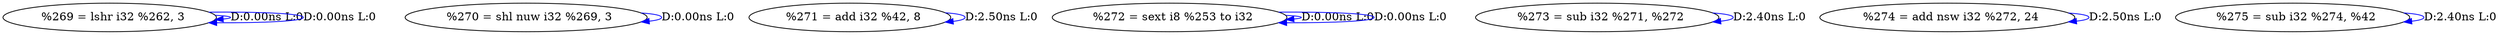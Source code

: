 digraph {
Node0x307c420[label="  %269 = lshr i32 %262, 3"];
Node0x307c420 -> Node0x307c420[label="D:0.00ns L:0",color=blue];
Node0x307c420 -> Node0x307c420[label="D:0.00ns L:0",color=blue];
Node0x307c500[label="  %270 = shl nuw i32 %269, 3"];
Node0x307c500 -> Node0x307c500[label="D:0.00ns L:0",color=blue];
Node0x307c5e0[label="  %271 = add i32 %42, 8"];
Node0x307c5e0 -> Node0x307c5e0[label="D:2.50ns L:0",color=blue];
Node0x307c6c0[label="  %272 = sext i8 %253 to i32"];
Node0x307c6c0 -> Node0x307c6c0[label="D:0.00ns L:0",color=blue];
Node0x307c6c0 -> Node0x307c6c0[label="D:0.00ns L:0",color=blue];
Node0x307c7a0[label="  %273 = sub i32 %271, %272"];
Node0x307c7a0 -> Node0x307c7a0[label="D:2.40ns L:0",color=blue];
Node0x307c880[label="  %274 = add nsw i32 %272, 24"];
Node0x307c880 -> Node0x307c880[label="D:2.50ns L:0",color=blue];
Node0x307c960[label="  %275 = sub i32 %274, %42"];
Node0x307c960 -> Node0x307c960[label="D:2.40ns L:0",color=blue];
}
